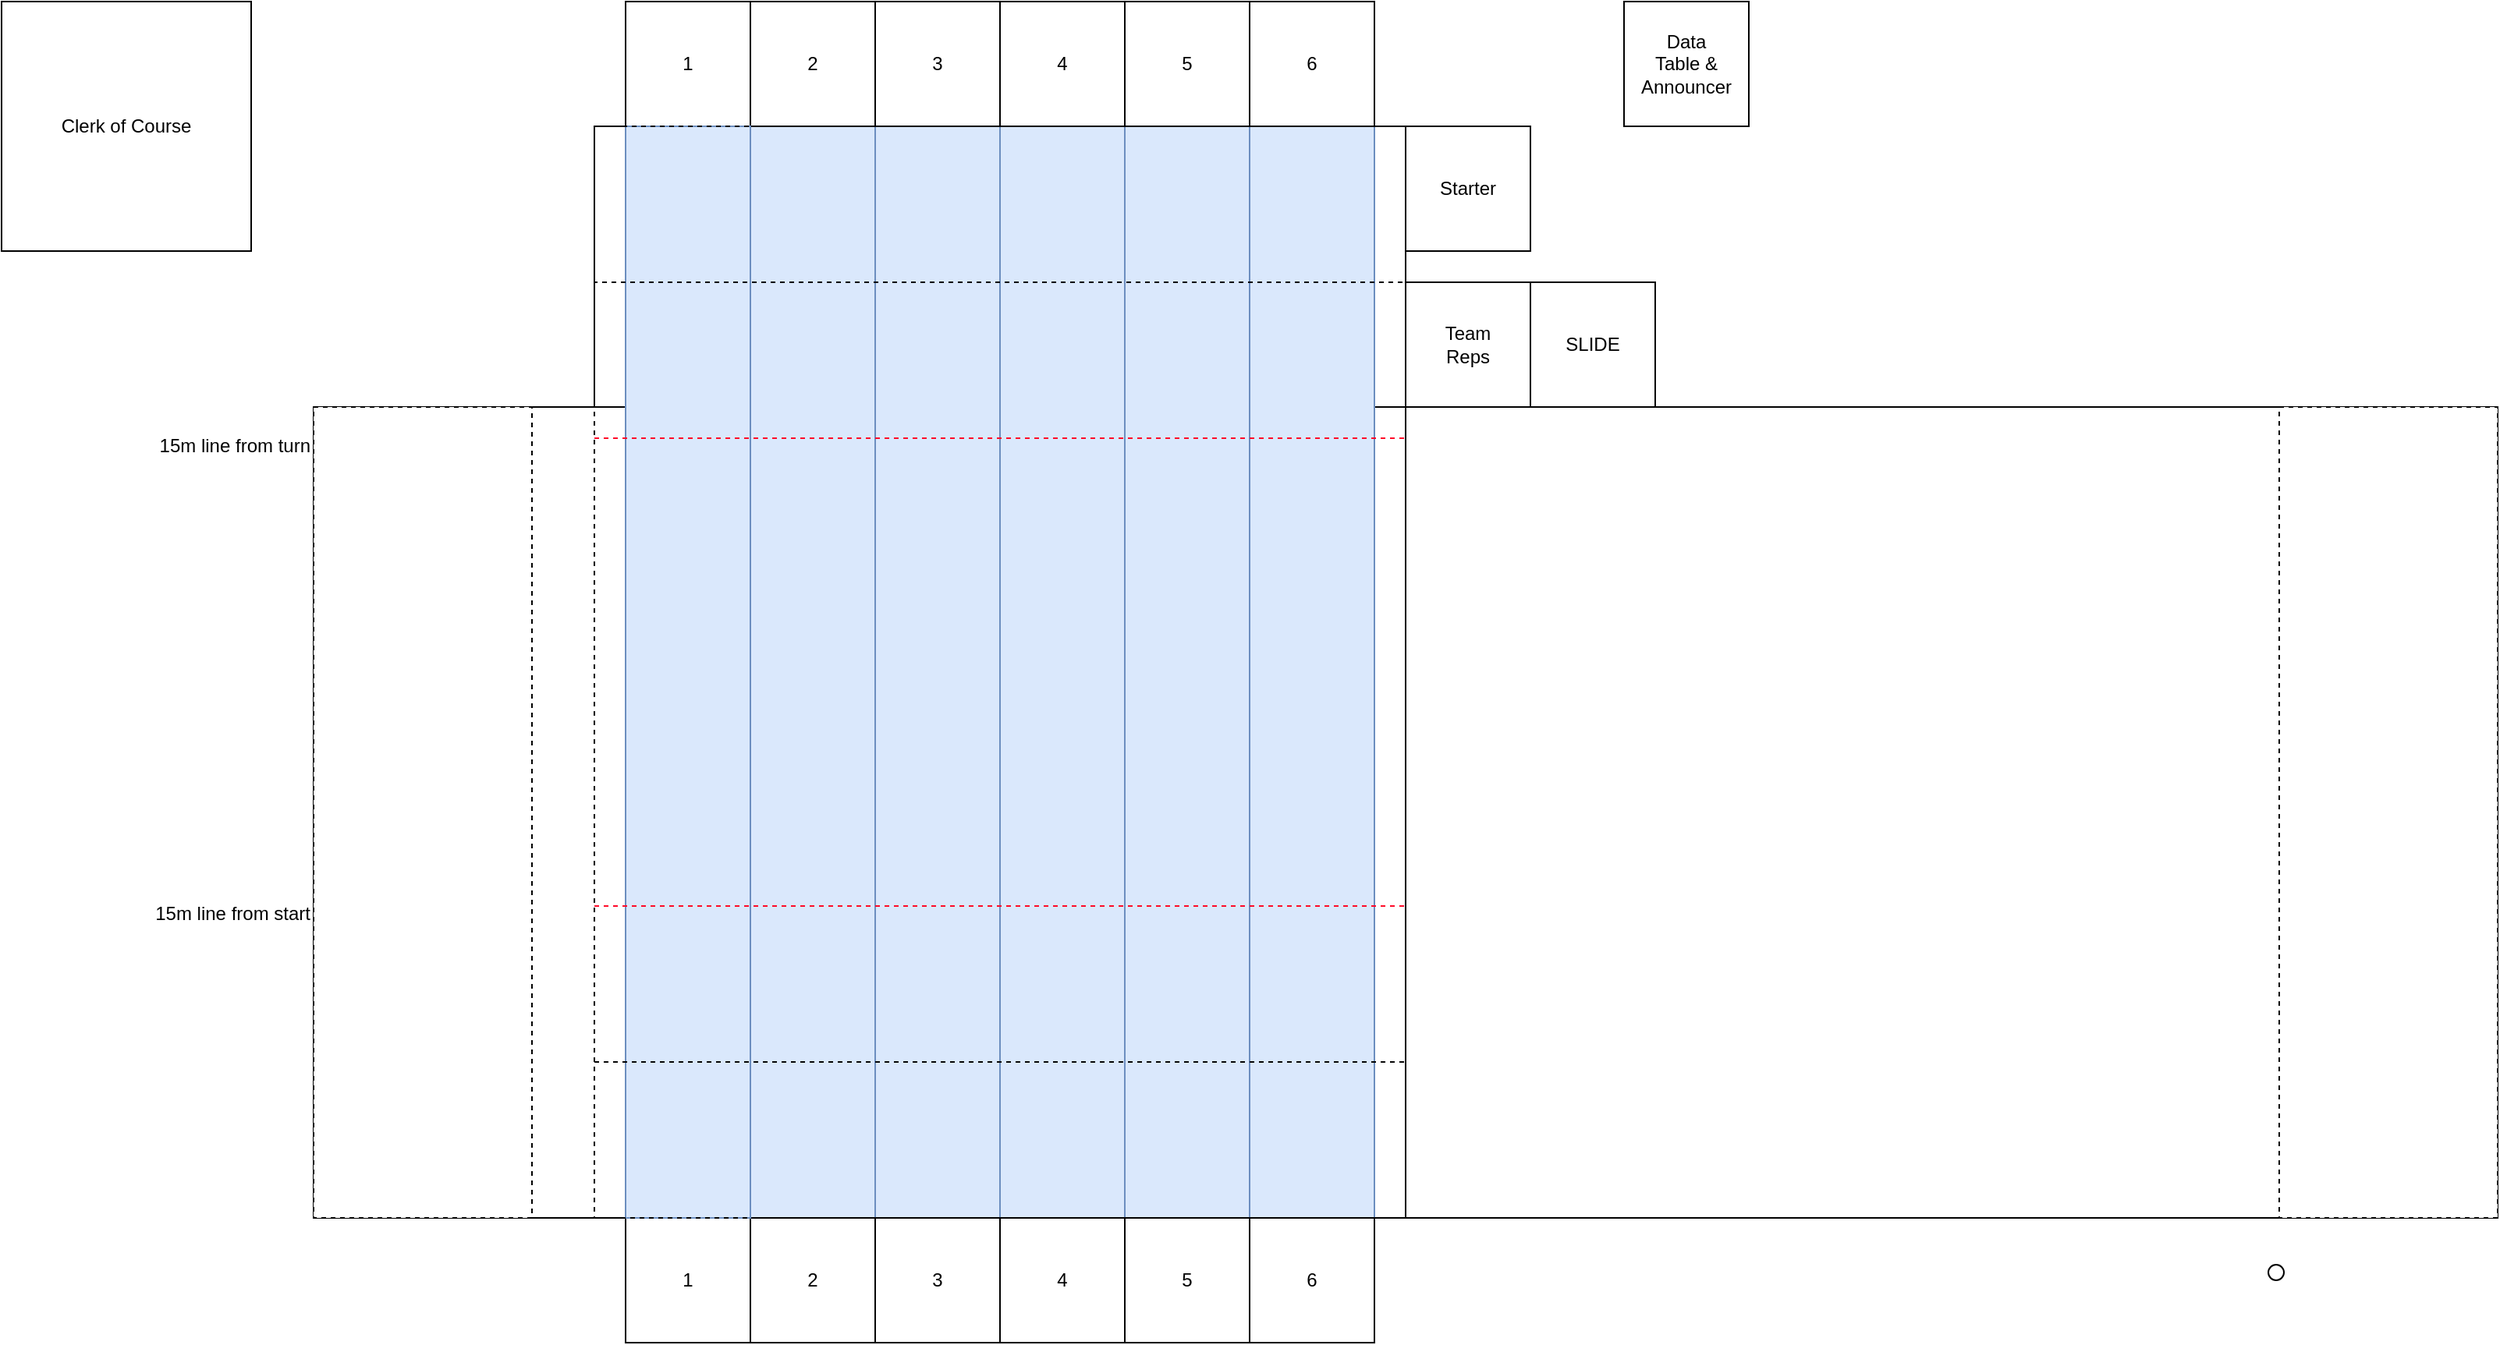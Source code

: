 <mxfile version="24.5.4" type="github">
  <diagram name="Page-1" id="6DOLi_svuoUWcBxWKlLB">
    <mxGraphModel dx="2516" dy="1402" grid="1" gridSize="10" guides="1" tooltips="1" connect="1" arrows="1" fold="1" page="1" pageScale="1" pageWidth="1700" pageHeight="1100" math="0" shadow="0">
      <root>
        <mxCell id="0" />
        <mxCell id="1" parent="0" />
        <mxCell id="I1skeN40y2slC_L9_bHJ-23" value="" style="rounded=0;whiteSpace=wrap;html=1;rotation=90;" parent="1" vertex="1">
          <mxGeometry x="330" y="290" width="700" height="520" as="geometry" />
        </mxCell>
        <mxCell id="I1skeN40y2slC_L9_bHJ-31" value="" style="rounded=0;whiteSpace=wrap;html=1;rotation=0;" parent="1" vertex="1">
          <mxGeometry x="240" y="380" width="700" height="520" as="geometry" />
        </mxCell>
        <mxCell id="PN1iXtUUaX_b7pVvWxaE-9" value="" style="rounded=0;whiteSpace=wrap;html=1;fillColor=#dae8fc;strokeColor=#6c8ebf;" vertex="1" parent="1">
          <mxGeometry x="520" y="200" width="80" height="700" as="geometry" />
        </mxCell>
        <mxCell id="PN1iXtUUaX_b7pVvWxaE-10" value="" style="rounded=0;whiteSpace=wrap;html=1;fillColor=#dae8fc;strokeColor=#6c8ebf;" vertex="1" parent="1">
          <mxGeometry x="600" y="200" width="80" height="700" as="geometry" />
        </mxCell>
        <mxCell id="PN1iXtUUaX_b7pVvWxaE-11" value="" style="rounded=0;whiteSpace=wrap;html=1;fillColor=#dae8fc;strokeColor=#6c8ebf;" vertex="1" parent="1">
          <mxGeometry x="680" y="200" width="80" height="700" as="geometry" />
        </mxCell>
        <mxCell id="PN1iXtUUaX_b7pVvWxaE-12" value="" style="rounded=0;whiteSpace=wrap;html=1;fillColor=#dae8fc;strokeColor=#6c8ebf;" vertex="1" parent="1">
          <mxGeometry x="760" y="200" width="80" height="700" as="geometry" />
        </mxCell>
        <mxCell id="PN1iXtUUaX_b7pVvWxaE-13" value="" style="rounded=0;whiteSpace=wrap;html=1;fillColor=#dae8fc;strokeColor=#6c8ebf;" vertex="1" parent="1">
          <mxGeometry x="840" y="200" width="80" height="700" as="geometry" />
        </mxCell>
        <mxCell id="I1skeN40y2slC_L9_bHJ-16" value="1" style="whiteSpace=wrap;html=1;aspect=fixed;" parent="1" vertex="1">
          <mxGeometry x="440" y="120" width="80" height="80" as="geometry" />
        </mxCell>
        <mxCell id="I1skeN40y2slC_L9_bHJ-17" value="2" style="whiteSpace=wrap;html=1;aspect=fixed;" parent="1" vertex="1">
          <mxGeometry x="520" y="120" width="80" height="80" as="geometry" />
        </mxCell>
        <mxCell id="I1skeN40y2slC_L9_bHJ-18" value="3" style="whiteSpace=wrap;html=1;aspect=fixed;" parent="1" vertex="1">
          <mxGeometry x="600" y="120" width="80" height="80" as="geometry" />
        </mxCell>
        <mxCell id="I1skeN40y2slC_L9_bHJ-19" value="4" style="whiteSpace=wrap;html=1;aspect=fixed;" parent="1" vertex="1">
          <mxGeometry x="680" y="120" width="80" height="80" as="geometry" />
        </mxCell>
        <mxCell id="I1skeN40y2slC_L9_bHJ-21" value="5" style="whiteSpace=wrap;html=1;aspect=fixed;" parent="1" vertex="1">
          <mxGeometry x="760" y="120" width="80" height="80" as="geometry" />
        </mxCell>
        <mxCell id="I1skeN40y2slC_L9_bHJ-22" value="6" style="whiteSpace=wrap;html=1;aspect=fixed;" parent="1" vertex="1">
          <mxGeometry x="840" y="120" width="80" height="80" as="geometry" />
        </mxCell>
        <mxCell id="I1skeN40y2slC_L9_bHJ-30" value="" style="rounded=0;whiteSpace=wrap;html=1;rotation=0;" parent="1" vertex="1">
          <mxGeometry x="940" y="380" width="700" height="520" as="geometry" />
        </mxCell>
        <mxCell id="I1skeN40y2slC_L9_bHJ-32" value="" style="rounded=0;whiteSpace=wrap;html=1;rotation=0;dashed=1;" parent="1" vertex="1">
          <mxGeometry x="240" y="380" width="140" height="520" as="geometry" />
        </mxCell>
        <mxCell id="I1skeN40y2slC_L9_bHJ-33" value="" style="rounded=0;whiteSpace=wrap;html=1;rotation=0;dashed=1;" parent="1" vertex="1">
          <mxGeometry x="1500" y="380" width="140" height="520" as="geometry" />
        </mxCell>
        <mxCell id="I1skeN40y2slC_L9_bHJ-42" value="" style="ellipse;whiteSpace=wrap;html=1;aspect=fixed;" parent="1" vertex="1">
          <mxGeometry x="1493" y="930" width="10" height="10" as="geometry" />
        </mxCell>
        <mxCell id="PN1iXtUUaX_b7pVvWxaE-1" value="1" style="whiteSpace=wrap;html=1;aspect=fixed;" vertex="1" parent="1">
          <mxGeometry x="440" y="900" width="80" height="80" as="geometry" />
        </mxCell>
        <mxCell id="PN1iXtUUaX_b7pVvWxaE-2" value="2" style="whiteSpace=wrap;html=1;aspect=fixed;" vertex="1" parent="1">
          <mxGeometry x="520" y="900" width="80" height="80" as="geometry" />
        </mxCell>
        <mxCell id="PN1iXtUUaX_b7pVvWxaE-3" value="3" style="whiteSpace=wrap;html=1;aspect=fixed;" vertex="1" parent="1">
          <mxGeometry x="600" y="900" width="80" height="80" as="geometry" />
        </mxCell>
        <mxCell id="PN1iXtUUaX_b7pVvWxaE-4" value="4" style="whiteSpace=wrap;html=1;aspect=fixed;" vertex="1" parent="1">
          <mxGeometry x="680" y="900" width="80" height="80" as="geometry" />
        </mxCell>
        <mxCell id="PN1iXtUUaX_b7pVvWxaE-5" value="5" style="whiteSpace=wrap;html=1;aspect=fixed;" vertex="1" parent="1">
          <mxGeometry x="760" y="900" width="80" height="80" as="geometry" />
        </mxCell>
        <mxCell id="PN1iXtUUaX_b7pVvWxaE-6" value="6" style="whiteSpace=wrap;html=1;aspect=fixed;" vertex="1" parent="1">
          <mxGeometry x="840" y="900" width="80" height="80" as="geometry" />
        </mxCell>
        <mxCell id="PN1iXtUUaX_b7pVvWxaE-7" value="" style="rounded=0;whiteSpace=wrap;html=1;fillColor=#dae8fc;strokeColor=#6c8ebf;" vertex="1" parent="1">
          <mxGeometry x="440" y="200" width="80" height="700" as="geometry" />
        </mxCell>
        <mxCell id="I1skeN40y2slC_L9_bHJ-29" value="" style="rounded=0;whiteSpace=wrap;html=1;rotation=90;dashed=1;fillColor=none;" parent="1" vertex="1">
          <mxGeometry x="630" y="-10" width="100" height="520" as="geometry" />
        </mxCell>
        <mxCell id="I1skeN40y2slC_L9_bHJ-25" value="" style="rounded=0;whiteSpace=wrap;html=1;rotation=90;dashed=1;fillColor=none;" parent="1" vertex="1">
          <mxGeometry x="630" y="590" width="100" height="520" as="geometry" />
        </mxCell>
        <mxCell id="PN1iXtUUaX_b7pVvWxaE-16" value="" style="endArrow=none;dashed=1;html=1;rounded=0;strokeColor=#FF0829;" edge="1" parent="1">
          <mxGeometry width="50" height="50" relative="1" as="geometry">
            <mxPoint x="420" y="400" as="sourcePoint" />
            <mxPoint x="940" y="400" as="targetPoint" />
          </mxGeometry>
        </mxCell>
        <mxCell id="PN1iXtUUaX_b7pVvWxaE-17" value="" style="endArrow=none;dashed=1;html=1;rounded=0;strokeColor=#FF0829;" edge="1" parent="1">
          <mxGeometry width="50" height="50" relative="1" as="geometry">
            <mxPoint x="420" y="700" as="sourcePoint" />
            <mxPoint x="940" y="700" as="targetPoint" />
          </mxGeometry>
        </mxCell>
        <mxCell id="PN1iXtUUaX_b7pVvWxaE-20" value="Team&lt;div&gt;Reps&lt;/div&gt;" style="whiteSpace=wrap;html=1;aspect=fixed;" vertex="1" parent="1">
          <mxGeometry x="940" y="300" width="80" height="80" as="geometry" />
        </mxCell>
        <mxCell id="PN1iXtUUaX_b7pVvWxaE-21" value="SLIDE" style="whiteSpace=wrap;html=1;aspect=fixed;" vertex="1" parent="1">
          <mxGeometry x="1020" y="300" width="80" height="80" as="geometry" />
        </mxCell>
        <mxCell id="PN1iXtUUaX_b7pVvWxaE-22" value="Starter" style="whiteSpace=wrap;html=1;aspect=fixed;" vertex="1" parent="1">
          <mxGeometry x="940" y="200" width="80" height="80" as="geometry" />
        </mxCell>
        <mxCell id="PN1iXtUUaX_b7pVvWxaE-23" value="Data&lt;div&gt;Table &amp;amp;&lt;/div&gt;&lt;div&gt;Announcer&lt;/div&gt;" style="whiteSpace=wrap;html=1;aspect=fixed;" vertex="1" parent="1">
          <mxGeometry x="1080" y="120" width="80" height="80" as="geometry" />
        </mxCell>
        <mxCell id="PN1iXtUUaX_b7pVvWxaE-24" value="" style="whiteSpace=wrap;html=1;aspect=fixed;" vertex="1" parent="1">
          <mxGeometry x="40" y="120" width="80" height="80" as="geometry" />
        </mxCell>
        <mxCell id="PN1iXtUUaX_b7pVvWxaE-25" value="" style="whiteSpace=wrap;html=1;aspect=fixed;" vertex="1" parent="1">
          <mxGeometry x="120" y="120" width="80" height="80" as="geometry" />
        </mxCell>
        <mxCell id="PN1iXtUUaX_b7pVvWxaE-26" value="" style="whiteSpace=wrap;html=1;aspect=fixed;" vertex="1" parent="1">
          <mxGeometry x="40" y="200" width="80" height="80" as="geometry" />
        </mxCell>
        <mxCell id="PN1iXtUUaX_b7pVvWxaE-27" value="" style="whiteSpace=wrap;html=1;aspect=fixed;" vertex="1" parent="1">
          <mxGeometry x="120" y="200" width="80" height="80" as="geometry" />
        </mxCell>
        <mxCell id="PN1iXtUUaX_b7pVvWxaE-28" value="Clerk of Course" style="whiteSpace=wrap;html=1;aspect=fixed;" vertex="1" parent="1">
          <mxGeometry x="40" y="120" width="160" height="160" as="geometry" />
        </mxCell>
        <mxCell id="PN1iXtUUaX_b7pVvWxaE-29" value="" style="endArrow=none;dashed=1;html=1;rounded=0;exitX=0;exitY=1;exitDx=0;exitDy=0;" edge="1" parent="1" source="I1skeN40y2slC_L9_bHJ-25">
          <mxGeometry width="50" height="50" relative="1" as="geometry">
            <mxPoint x="370" y="430" as="sourcePoint" />
            <mxPoint x="420" y="380" as="targetPoint" />
          </mxGeometry>
        </mxCell>
        <mxCell id="PN1iXtUUaX_b7pVvWxaE-30" value="15m line from start" style="text;html=1;align=right;verticalAlign=middle;whiteSpace=wrap;rounded=0;" vertex="1" parent="1">
          <mxGeometry x="110" y="690" width="130" height="30" as="geometry" />
        </mxCell>
        <mxCell id="PN1iXtUUaX_b7pVvWxaE-31" value="15m line from turn" style="text;html=1;align=right;verticalAlign=middle;whiteSpace=wrap;rounded=0;" vertex="1" parent="1">
          <mxGeometry x="110" y="390" width="130" height="30" as="geometry" />
        </mxCell>
      </root>
    </mxGraphModel>
  </diagram>
</mxfile>
